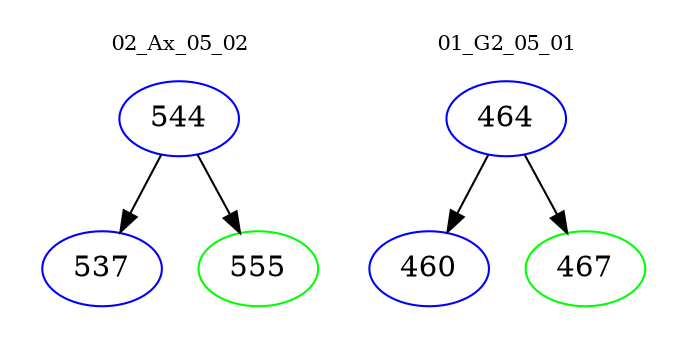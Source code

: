 digraph{
subgraph cluster_0 {
color = white
label = "02_Ax_05_02";
fontsize=10;
T0_544 [label="544", color="blue"]
T0_544 -> T0_537 [color="black"]
T0_537 [label="537", color="blue"]
T0_544 -> T0_555 [color="black"]
T0_555 [label="555", color="green"]
}
subgraph cluster_1 {
color = white
label = "01_G2_05_01";
fontsize=10;
T1_464 [label="464", color="blue"]
T1_464 -> T1_460 [color="black"]
T1_460 [label="460", color="blue"]
T1_464 -> T1_467 [color="black"]
T1_467 [label="467", color="green"]
}
}
